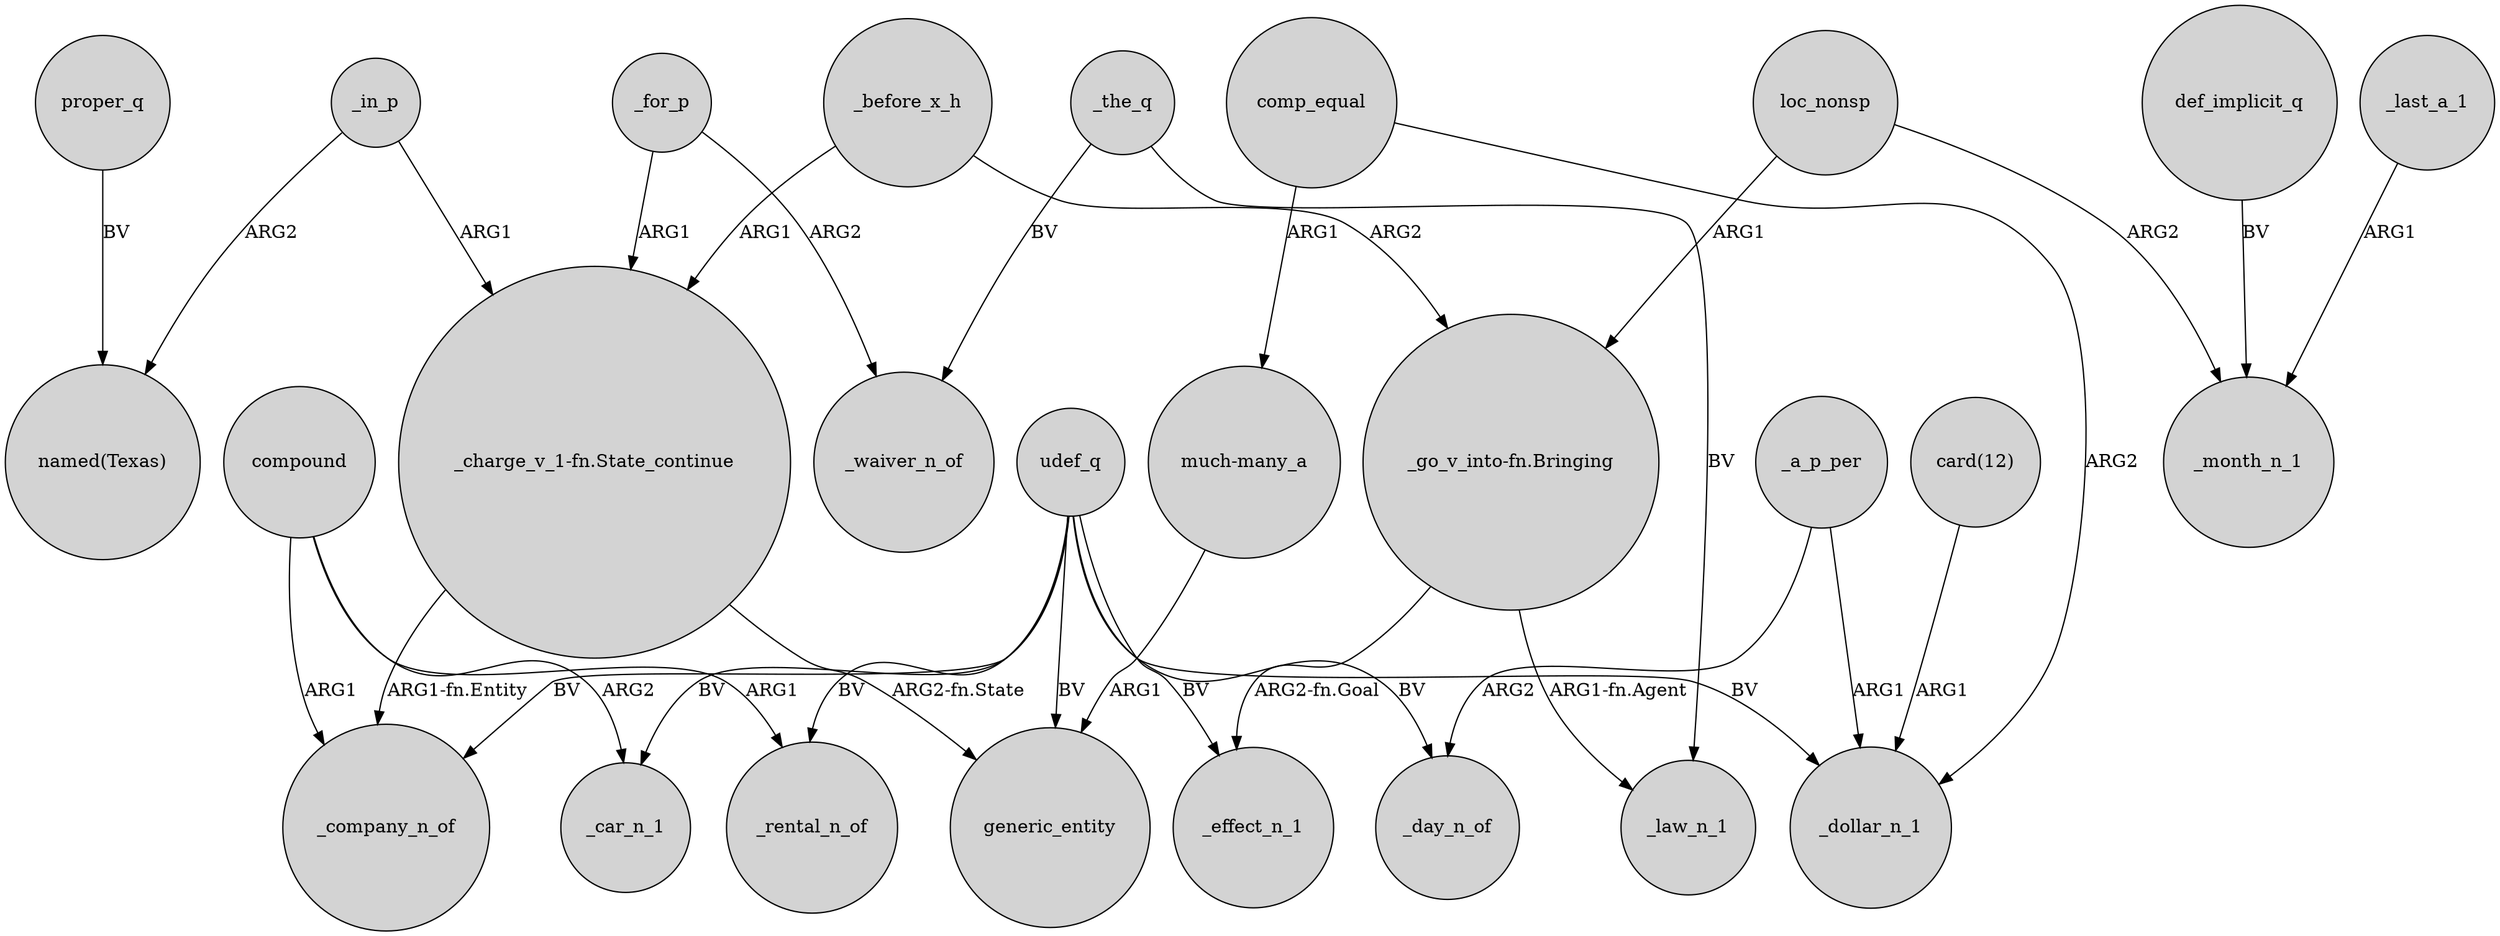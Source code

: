 digraph {
	node [shape=circle style=filled]
	proper_q -> "named(Texas)" [label=BV]
	def_implicit_q -> _month_n_1 [label=BV]
	_a_p_per -> _day_n_of [label=ARG2]
	_last_a_1 -> _month_n_1 [label=ARG1]
	"_charge_v_1-fn.State_continue" -> _company_n_of [label="ARG1-fn.Entity"]
	_the_q -> _waiver_n_of [label=BV]
	_for_p -> "_charge_v_1-fn.State_continue" [label=ARG1]
	loc_nonsp -> "_go_v_into-fn.Bringing" [label=ARG1]
	compound -> _company_n_of [label=ARG1]
	_in_p -> "named(Texas)" [label=ARG2]
	udef_q -> generic_entity [label=BV]
	_the_q -> _law_n_1 [label=BV]
	loc_nonsp -> _month_n_1 [label=ARG2]
	comp_equal -> "much-many_a" [label=ARG1]
	udef_q -> _day_n_of [label=BV]
	compound -> _rental_n_of [label=ARG1]
	comp_equal -> _dollar_n_1 [label=ARG2]
	compound -> _car_n_1 [label=ARG2]
	"much-many_a" -> generic_entity [label=ARG1]
	_before_x_h -> "_charge_v_1-fn.State_continue" [label=ARG1]
	"_go_v_into-fn.Bringing" -> _effect_n_1 [label="ARG2-fn.Goal"]
	"_charge_v_1-fn.State_continue" -> generic_entity [label="ARG2-fn.State"]
	"card(12)" -> _dollar_n_1 [label=ARG1]
	udef_q -> _car_n_1 [label=BV]
	udef_q -> _company_n_of [label=BV]
	udef_q -> _dollar_n_1 [label=BV]
	udef_q -> _effect_n_1 [label=BV]
	udef_q -> _rental_n_of [label=BV]
	_a_p_per -> _dollar_n_1 [label=ARG1]
	_in_p -> "_charge_v_1-fn.State_continue" [label=ARG1]
	_for_p -> _waiver_n_of [label=ARG2]
	_before_x_h -> "_go_v_into-fn.Bringing" [label=ARG2]
	"_go_v_into-fn.Bringing" -> _law_n_1 [label="ARG1-fn.Agent"]
}
